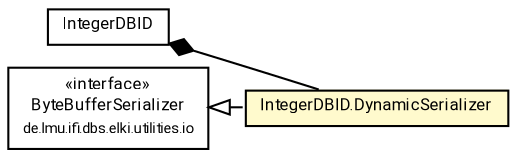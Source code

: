 #!/usr/local/bin/dot
#
# Class diagram 
# Generated by UMLGraph version R5_7_2-60-g0e99a6 (http://www.spinellis.gr/umlgraph/)
#

digraph G {
	graph [fontnames="svg"]
	edge [fontname="Roboto",fontsize=7,labelfontname="Roboto",labelfontsize=7,color="black"];
	node [fontname="Roboto",fontcolor="black",fontsize=8,shape=plaintext,margin=0,width=0,height=0];
	nodesep=0.15;
	ranksep=0.25;
	rankdir=LR;
	// de.lmu.ifi.dbs.elki.database.ids.integer.IntegerDBID
	c5333767 [label=<<table title="de.lmu.ifi.dbs.elki.database.ids.integer.IntegerDBID" border="0" cellborder="1" cellspacing="0" cellpadding="2" href="IntegerDBID.html" target="_parent">
		<tr><td><table border="0" cellspacing="0" cellpadding="1">
		<tr><td align="center" balign="center"> <font face="Roboto">IntegerDBID</font> </td></tr>
		</table></td></tr>
		</table>>, URL="IntegerDBID.html"];
	// de.lmu.ifi.dbs.elki.database.ids.integer.IntegerDBID.DynamicSerializer
	c5333769 [label=<<table title="de.lmu.ifi.dbs.elki.database.ids.integer.IntegerDBID.DynamicSerializer" border="0" cellborder="1" cellspacing="0" cellpadding="2" bgcolor="lemonChiffon" href="IntegerDBID.DynamicSerializer.html" target="_parent">
		<tr><td><table border="0" cellspacing="0" cellpadding="1">
		<tr><td align="center" balign="center"> <font face="Roboto">IntegerDBID.DynamicSerializer</font> </td></tr>
		</table></td></tr>
		</table>>, URL="IntegerDBID.DynamicSerializer.html"];
	// de.lmu.ifi.dbs.elki.utilities.io.ByteBufferSerializer<T>
	c5334330 [label=<<table title="de.lmu.ifi.dbs.elki.utilities.io.ByteBufferSerializer" border="0" cellborder="1" cellspacing="0" cellpadding="2" href="../../../utilities/io/ByteBufferSerializer.html" target="_parent">
		<tr><td><table border="0" cellspacing="0" cellpadding="1">
		<tr><td align="center" balign="center"> &#171;interface&#187; </td></tr>
		<tr><td align="center" balign="center"> <font face="Roboto">ByteBufferSerializer</font> </td></tr>
		<tr><td align="center" balign="center"> <font face="Roboto" point-size="7.0">de.lmu.ifi.dbs.elki.utilities.io</font> </td></tr>
		</table></td></tr>
		</table>>, URL="../../../utilities/io/ByteBufferSerializer.html"];
	// de.lmu.ifi.dbs.elki.database.ids.integer.IntegerDBID composed de.lmu.ifi.dbs.elki.database.ids.integer.IntegerDBID.DynamicSerializer
	c5333767 -> c5333769 [arrowhead=none,arrowtail=diamond,dir=back,weight=6];
	// de.lmu.ifi.dbs.elki.database.ids.integer.IntegerDBID.DynamicSerializer implements de.lmu.ifi.dbs.elki.utilities.io.ByteBufferSerializer<T>
	c5334330 -> c5333769 [arrowtail=empty,style=dashed,dir=back,weight=9];
}

